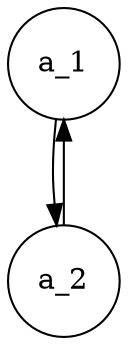 digraph G {	
	node [shape=circle];
	a_1 [texlbl="$x^2+\frac{\sin y}{y^2+\cos \beta}+\gamma_3$"];
	a_1 -> a_2 [label=" ", texlbl="$x_1+x_3^2+z+c+v~~$"];
	a_2 -> a_1;
}